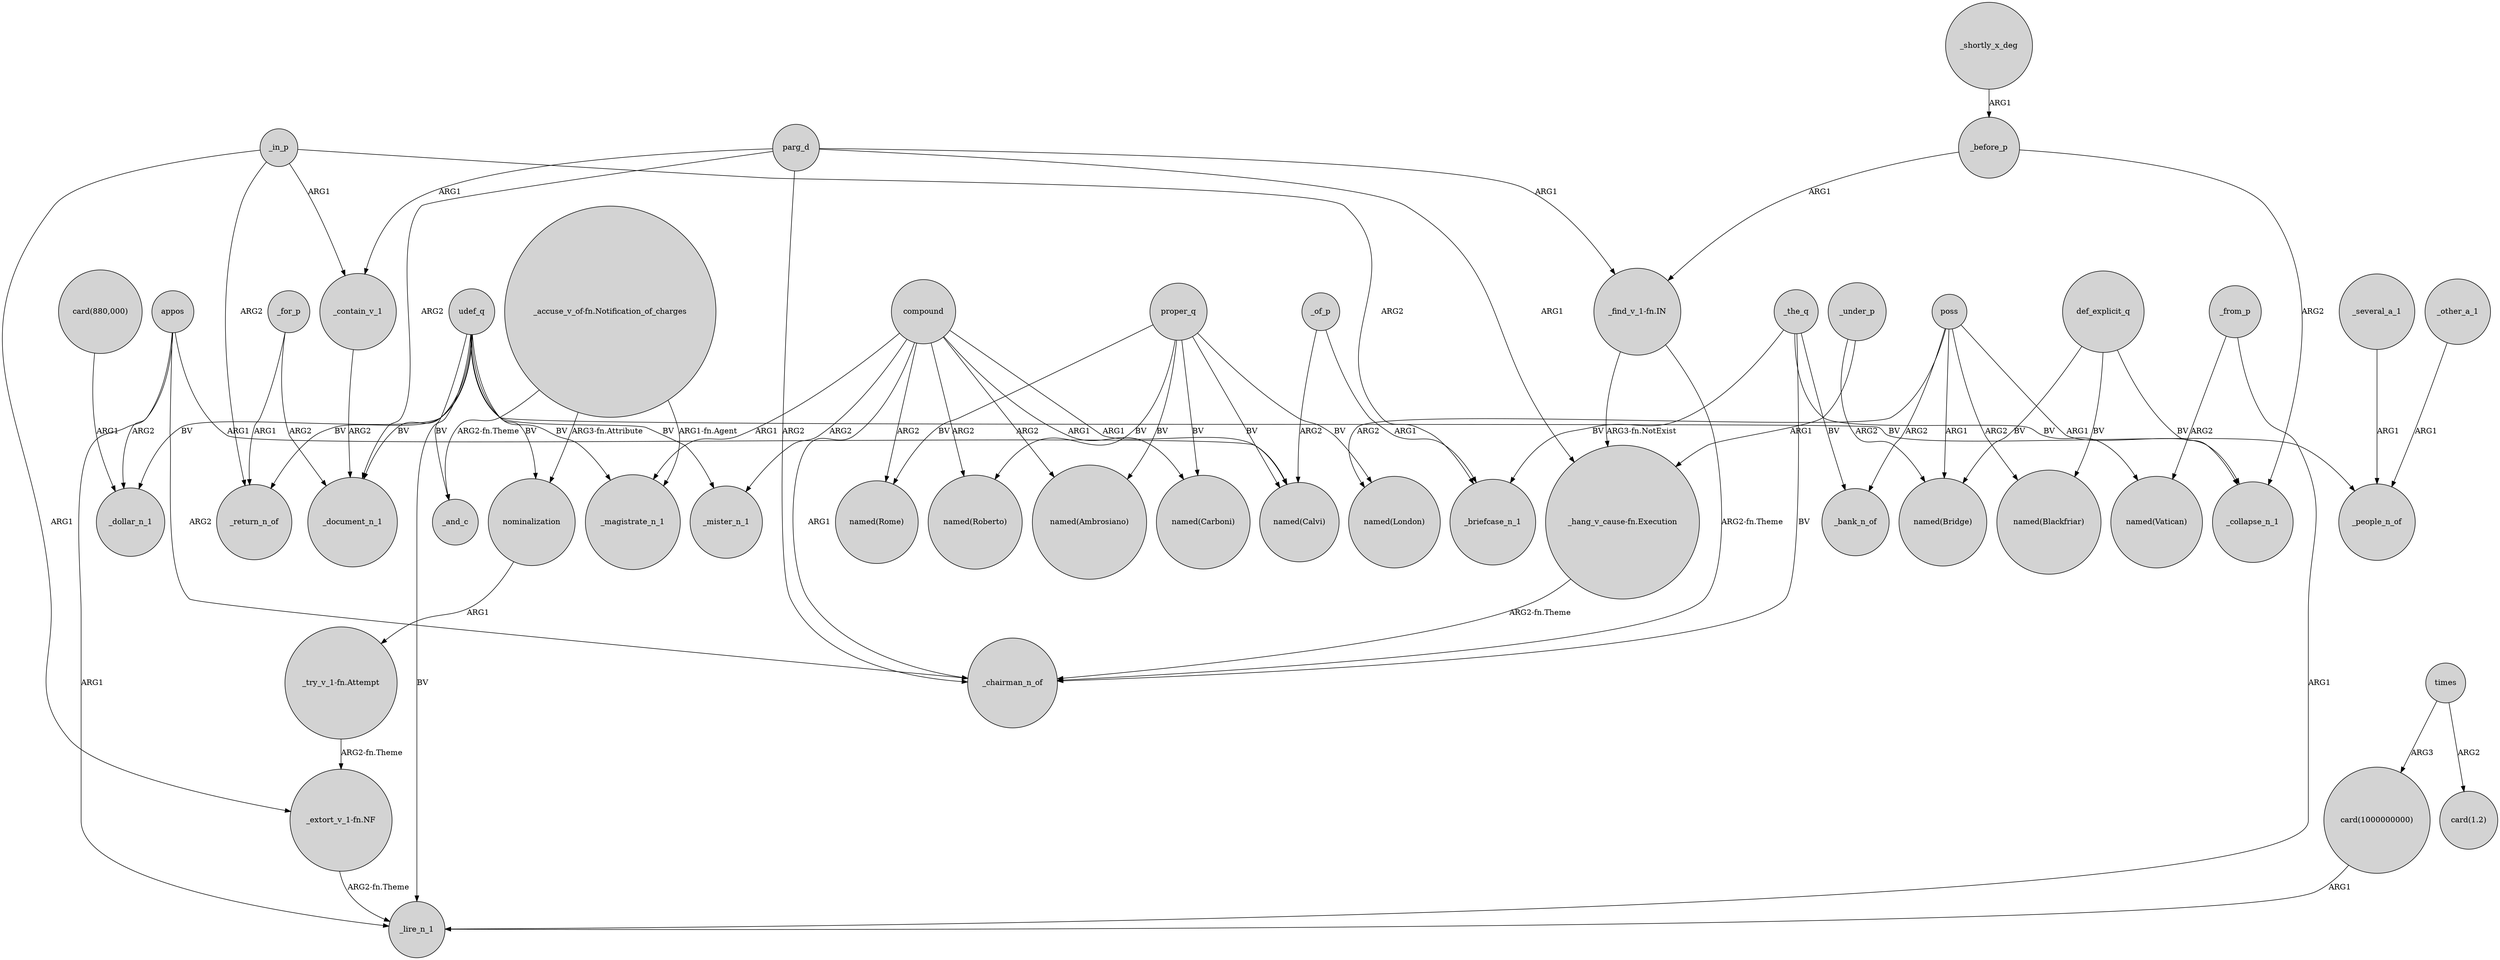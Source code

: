 digraph {
	node [shape=circle style=filled]
	appos -> _dollar_n_1 [label=ARG2]
	poss -> _bank_n_of [label=ARG2]
	def_explicit_q -> _collapse_n_1 [label=BV]
	appos -> _lire_n_1 [label=ARG1]
	_for_p -> _return_n_of [label=ARG1]
	compound -> _chairman_n_of [label=ARG1]
	def_explicit_q -> "named(Blackfriar)" [label=BV]
	_under_p -> "named(Bridge)" [label=ARG2]
	_several_a_1 -> _people_n_of [label=ARG1]
	def_explicit_q -> "named(Bridge)" [label=BV]
	"_extort_v_1-fn.NF" -> _lire_n_1 [label="ARG2-fn.Theme"]
	poss -> "named(Blackfriar)" [label=ARG2]
	compound -> _mister_n_1 [label=ARG2]
	udef_q -> _return_n_of [label=BV]
	_of_p -> _briefcase_n_1 [label=ARG1]
	proper_q -> "named(Rome)" [label=BV]
	_other_a_1 -> _people_n_of [label=ARG1]
	udef_q -> _magistrate_n_1 [label=BV]
	"card(880,000)" -> _dollar_n_1 [label=ARG1]
	udef_q -> _mister_n_1 [label=BV]
	compound -> "named(Calvi)" [label=ARG1]
	_shortly_x_deg -> _before_p [label=ARG1]
	_before_p -> _collapse_n_1 [label=ARG2]
	parg_d -> _contain_v_1 [label=ARG1]
	udef_q -> _document_n_1 [label=BV]
	_of_p -> "named(Calvi)" [label=ARG2]
	_in_p -> _return_n_of [label=ARG2]
	_for_p -> _document_n_1 [label=ARG2]
	"card(1000000000)" -> _lire_n_1 [label=ARG1]
	compound -> "named(Roberto)" [label=ARG2]
	parg_d -> _chairman_n_of [label=ARG2]
	"_hang_v_cause-fn.Execution" -> _chairman_n_of [label="ARG2-fn.Theme"]
	_under_p -> "_hang_v_cause-fn.Execution" [label=ARG1]
	times -> "card(1000000000)" [label=ARG3]
	"_try_v_1-fn.Attempt" -> "_extort_v_1-fn.NF" [label="ARG2-fn.Theme"]
	appos -> "named(Calvi)" [label=ARG1]
	_from_p -> _lire_n_1 [label=ARG1]
	_the_q -> "named(Vatican)" [label=BV]
	udef_q -> _lire_n_1 [label=BV]
	proper_q -> "named(Roberto)" [label=BV]
	udef_q -> _people_n_of [label=BV]
	times -> "card(1.2)" [label=ARG2]
	_contain_v_1 -> _document_n_1 [label=ARG2]
	_in_p -> "_extort_v_1-fn.NF" [label=ARG1]
	appos -> _chairman_n_of [label=ARG2]
	proper_q -> "named(Ambrosiano)" [label=BV]
	_the_q -> _bank_n_of [label=BV]
	_the_q -> _chairman_n_of [label=BV]
	compound -> "named(Ambrosiano)" [label=ARG2]
	poss -> _collapse_n_1 [label=ARG1]
	poss -> "named(Bridge)" [label=ARG1]
	udef_q -> nominalization [label=BV]
	compound -> "named(Rome)" [label=ARG2]
	"_find_v_1-fn.IN" -> _chairman_n_of [label="ARG2-fn.Theme"]
	parg_d -> _document_n_1 [label=ARG2]
	_the_q -> _briefcase_n_1 [label=BV]
	parg_d -> "_find_v_1-fn.IN" [label=ARG1]
	proper_q -> "named(London)" [label=BV]
	_in_p -> _briefcase_n_1 [label=ARG2]
	"_accuse_v_of-fn.Notification_of_charges" -> _magistrate_n_1 [label="ARG1-fn.Agent"]
	_before_p -> "_find_v_1-fn.IN" [label=ARG1]
	proper_q -> "named(Carboni)" [label=BV]
	udef_q -> _dollar_n_1 [label=BV]
	proper_q -> "named(Calvi)" [label=BV]
	"_find_v_1-fn.IN" -> "_hang_v_cause-fn.Execution" [label="ARG3-fn.NotExist"]
	nominalization -> "_try_v_1-fn.Attempt" [label=ARG1]
	parg_d -> "_hang_v_cause-fn.Execution" [label=ARG1]
	udef_q -> _and_c [label=BV]
	_from_p -> "named(Vatican)" [label=ARG2]
	_in_p -> _contain_v_1 [label=ARG1]
	poss -> "named(London)" [label=ARG2]
	compound -> _magistrate_n_1 [label=ARG1]
	"_accuse_v_of-fn.Notification_of_charges" -> _and_c [label="ARG2-fn.Theme"]
	"_accuse_v_of-fn.Notification_of_charges" -> nominalization [label="ARG3-fn.Attribute"]
	compound -> "named(Carboni)" [label=ARG1]
}
